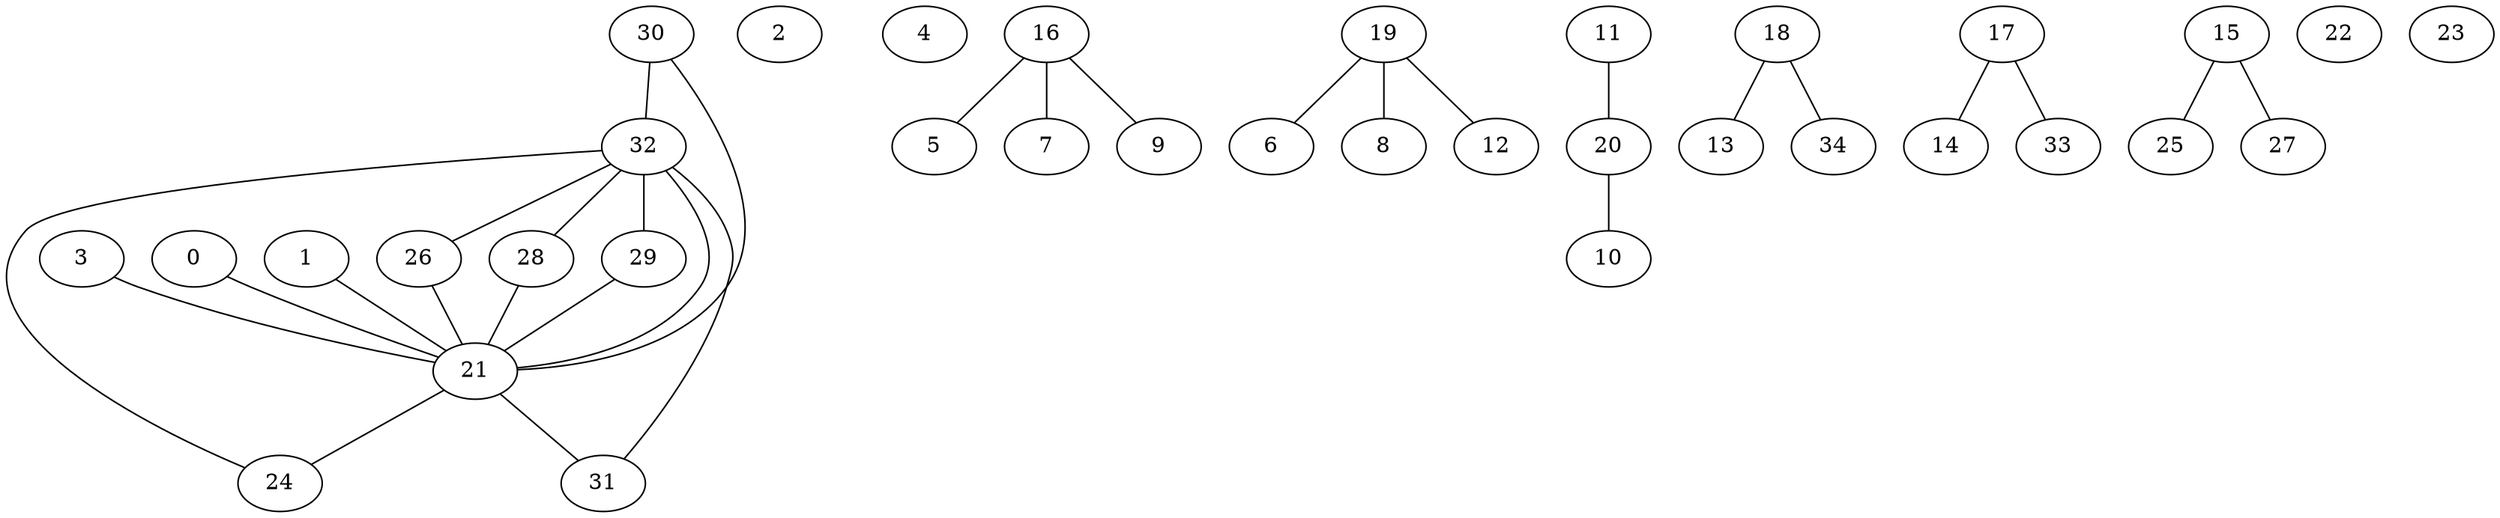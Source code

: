 graph test2D {
0
1
2
3
4
5
6
7
8
9
10
11
12
13
14
15
16
17
18
19
20
21
22
23
24
25
26
27
28
29
30
31
32
33
34
0 -- 21
1 -- 21
11 -- 20
15 -- 25
15 -- 27
16 -- 5
16 -- 7
16 -- 9
17 -- 14
17 -- 33
18 -- 13
18 -- 34
19 -- 12
19 -- 6
19 -- 8
20 -- 10
21 -- 24
21 -- 31
26 -- 21
28 -- 21
29 -- 21
3 -- 21
30 -- 21
30 -- 32
32 -- 21
32 -- 24
32 -- 26
32 -- 28
32 -- 29
32 -- 31
}